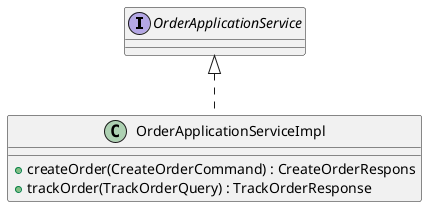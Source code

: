 @startuml

interface OrderApplicationService {

}

class OrderApplicationServiceImpl {
    +createOrder(CreateOrderCommand) : CreateOrderRespons
    +trackOrder(TrackOrderQuery) : TrackOrderResponse
}

OrderApplicationService <|.. OrderApplicationServiceImpl

@enduml